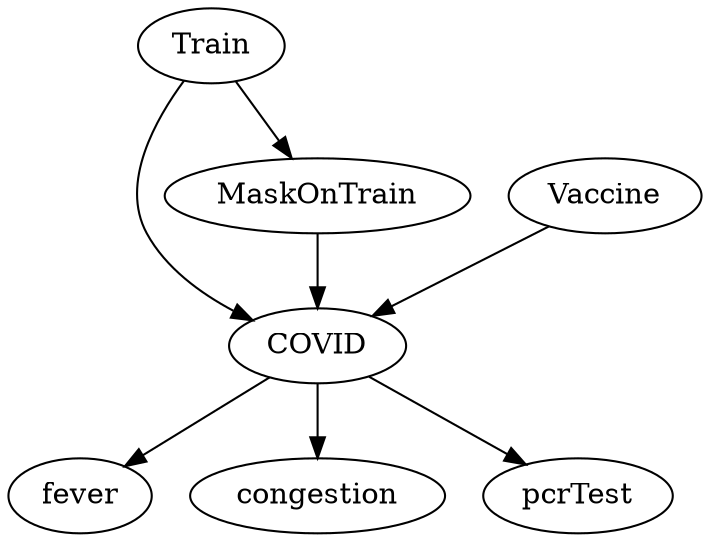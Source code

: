 digraph Autotrain {
  Train -> COVID;
  Train -> MaskOnTrain;
  MaskOnTrain -> COVID;
  Vaccine -> COVID;
  COVID -> fever;
  COVID -> congestion;
  COVID -> pcrTest;
}
